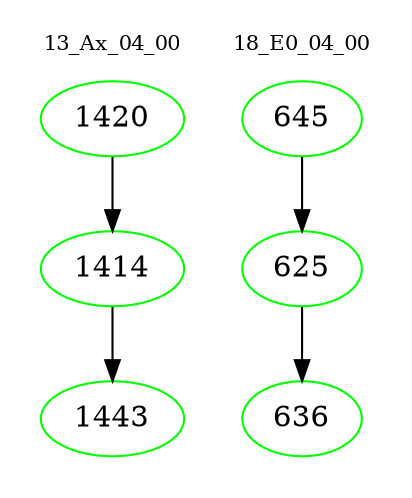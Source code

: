digraph{
subgraph cluster_0 {
color = white
label = "13_Ax_04_00";
fontsize=10;
T0_1420 [label="1420", color="green"]
T0_1420 -> T0_1414 [color="black"]
T0_1414 [label="1414", color="green"]
T0_1414 -> T0_1443 [color="black"]
T0_1443 [label="1443", color="green"]
}
subgraph cluster_1 {
color = white
label = "18_E0_04_00";
fontsize=10;
T1_645 [label="645", color="green"]
T1_645 -> T1_625 [color="black"]
T1_625 [label="625", color="green"]
T1_625 -> T1_636 [color="black"]
T1_636 [label="636", color="green"]
}
}
